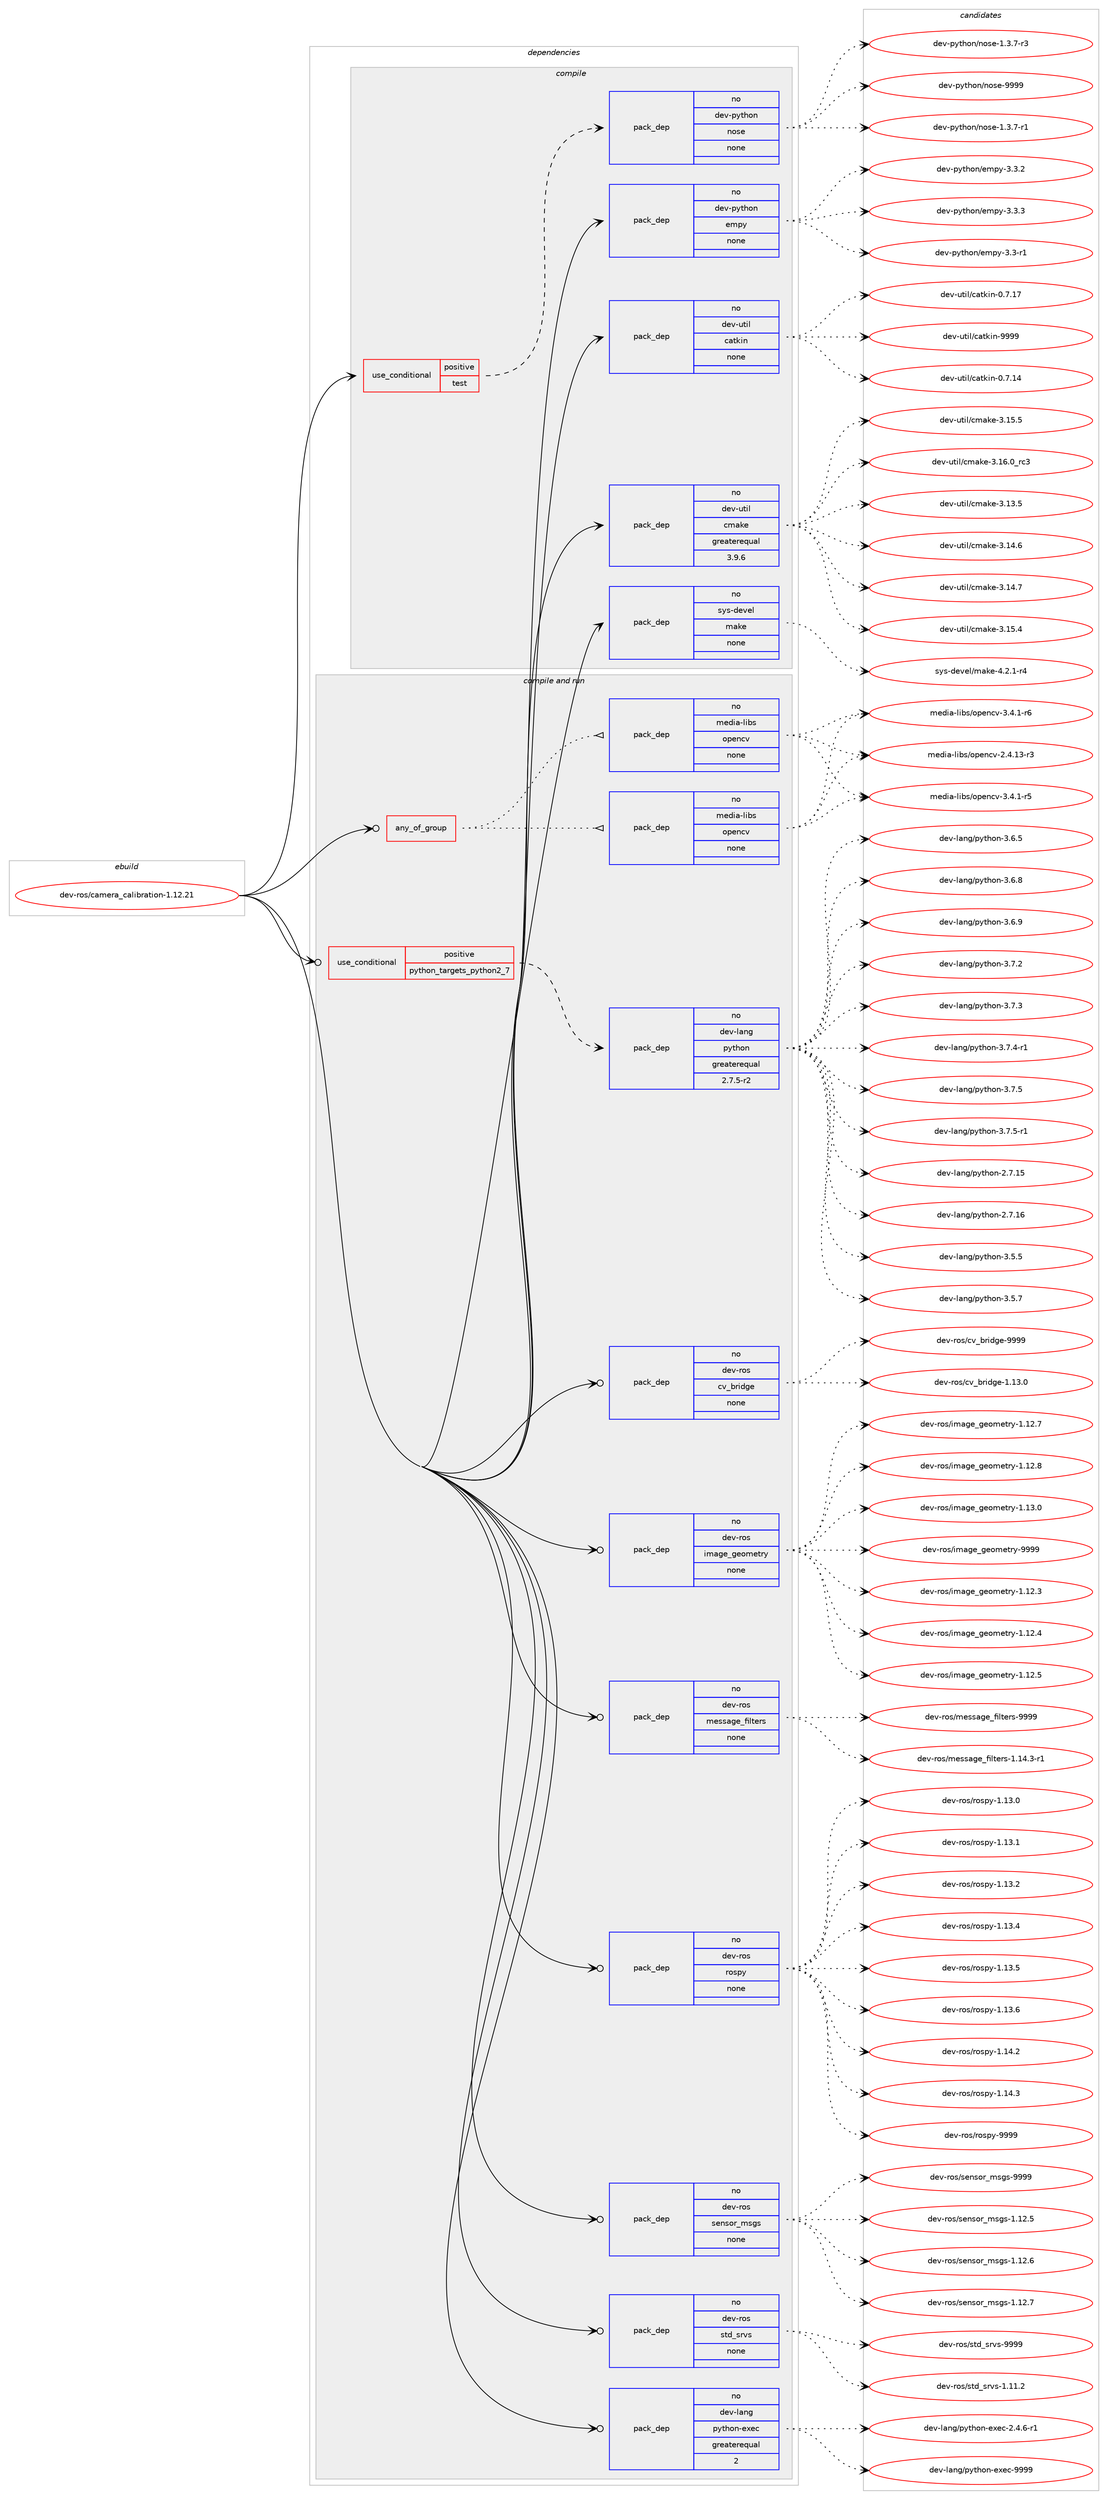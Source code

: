 digraph prolog {

# *************
# Graph options
# *************

newrank=true;
concentrate=true;
compound=true;
graph [rankdir=LR,fontname=Helvetica,fontsize=10,ranksep=1.5];#, ranksep=2.5, nodesep=0.2];
edge  [arrowhead=vee];
node  [fontname=Helvetica,fontsize=10];

# **********
# The ebuild
# **********

subgraph cluster_leftcol {
color=gray;
rank=same;
label=<<i>ebuild</i>>;
id [label="dev-ros/camera_calibration-1.12.21", color=red, width=4, href="../dev-ros/camera_calibration-1.12.21.svg"];
}

# ****************
# The dependencies
# ****************

subgraph cluster_midcol {
color=gray;
label=<<i>dependencies</i>>;
subgraph cluster_compile {
fillcolor="#eeeeee";
style=filled;
label=<<i>compile</i>>;
subgraph cond152821 {
dependency649207 [label=<<TABLE BORDER="0" CELLBORDER="1" CELLSPACING="0" CELLPADDING="4"><TR><TD ROWSPAN="3" CELLPADDING="10">use_conditional</TD></TR><TR><TD>positive</TD></TR><TR><TD>test</TD></TR></TABLE>>, shape=none, color=red];
subgraph pack484484 {
dependency649208 [label=<<TABLE BORDER="0" CELLBORDER="1" CELLSPACING="0" CELLPADDING="4" WIDTH="220"><TR><TD ROWSPAN="6" CELLPADDING="30">pack_dep</TD></TR><TR><TD WIDTH="110">no</TD></TR><TR><TD>dev-python</TD></TR><TR><TD>nose</TD></TR><TR><TD>none</TD></TR><TR><TD></TD></TR></TABLE>>, shape=none, color=blue];
}
dependency649207:e -> dependency649208:w [weight=20,style="dashed",arrowhead="vee"];
}
id:e -> dependency649207:w [weight=20,style="solid",arrowhead="vee"];
subgraph pack484485 {
dependency649209 [label=<<TABLE BORDER="0" CELLBORDER="1" CELLSPACING="0" CELLPADDING="4" WIDTH="220"><TR><TD ROWSPAN="6" CELLPADDING="30">pack_dep</TD></TR><TR><TD WIDTH="110">no</TD></TR><TR><TD>dev-python</TD></TR><TR><TD>empy</TD></TR><TR><TD>none</TD></TR><TR><TD></TD></TR></TABLE>>, shape=none, color=blue];
}
id:e -> dependency649209:w [weight=20,style="solid",arrowhead="vee"];
subgraph pack484486 {
dependency649210 [label=<<TABLE BORDER="0" CELLBORDER="1" CELLSPACING="0" CELLPADDING="4" WIDTH="220"><TR><TD ROWSPAN="6" CELLPADDING="30">pack_dep</TD></TR><TR><TD WIDTH="110">no</TD></TR><TR><TD>dev-util</TD></TR><TR><TD>catkin</TD></TR><TR><TD>none</TD></TR><TR><TD></TD></TR></TABLE>>, shape=none, color=blue];
}
id:e -> dependency649210:w [weight=20,style="solid",arrowhead="vee"];
subgraph pack484487 {
dependency649211 [label=<<TABLE BORDER="0" CELLBORDER="1" CELLSPACING="0" CELLPADDING="4" WIDTH="220"><TR><TD ROWSPAN="6" CELLPADDING="30">pack_dep</TD></TR><TR><TD WIDTH="110">no</TD></TR><TR><TD>dev-util</TD></TR><TR><TD>cmake</TD></TR><TR><TD>greaterequal</TD></TR><TR><TD>3.9.6</TD></TR></TABLE>>, shape=none, color=blue];
}
id:e -> dependency649211:w [weight=20,style="solid",arrowhead="vee"];
subgraph pack484488 {
dependency649212 [label=<<TABLE BORDER="0" CELLBORDER="1" CELLSPACING="0" CELLPADDING="4" WIDTH="220"><TR><TD ROWSPAN="6" CELLPADDING="30">pack_dep</TD></TR><TR><TD WIDTH="110">no</TD></TR><TR><TD>sys-devel</TD></TR><TR><TD>make</TD></TR><TR><TD>none</TD></TR><TR><TD></TD></TR></TABLE>>, shape=none, color=blue];
}
id:e -> dependency649212:w [weight=20,style="solid",arrowhead="vee"];
}
subgraph cluster_compileandrun {
fillcolor="#eeeeee";
style=filled;
label=<<i>compile and run</i>>;
subgraph any11524 {
dependency649213 [label=<<TABLE BORDER="0" CELLBORDER="1" CELLSPACING="0" CELLPADDING="4"><TR><TD CELLPADDING="10">any_of_group</TD></TR></TABLE>>, shape=none, color=red];subgraph pack484489 {
dependency649214 [label=<<TABLE BORDER="0" CELLBORDER="1" CELLSPACING="0" CELLPADDING="4" WIDTH="220"><TR><TD ROWSPAN="6" CELLPADDING="30">pack_dep</TD></TR><TR><TD WIDTH="110">no</TD></TR><TR><TD>media-libs</TD></TR><TR><TD>opencv</TD></TR><TR><TD>none</TD></TR><TR><TD></TD></TR></TABLE>>, shape=none, color=blue];
}
dependency649213:e -> dependency649214:w [weight=20,style="dotted",arrowhead="oinv"];
subgraph pack484490 {
dependency649215 [label=<<TABLE BORDER="0" CELLBORDER="1" CELLSPACING="0" CELLPADDING="4" WIDTH="220"><TR><TD ROWSPAN="6" CELLPADDING="30">pack_dep</TD></TR><TR><TD WIDTH="110">no</TD></TR><TR><TD>media-libs</TD></TR><TR><TD>opencv</TD></TR><TR><TD>none</TD></TR><TR><TD></TD></TR></TABLE>>, shape=none, color=blue];
}
dependency649213:e -> dependency649215:w [weight=20,style="dotted",arrowhead="oinv"];
}
id:e -> dependency649213:w [weight=20,style="solid",arrowhead="odotvee"];
subgraph cond152822 {
dependency649216 [label=<<TABLE BORDER="0" CELLBORDER="1" CELLSPACING="0" CELLPADDING="4"><TR><TD ROWSPAN="3" CELLPADDING="10">use_conditional</TD></TR><TR><TD>positive</TD></TR><TR><TD>python_targets_python2_7</TD></TR></TABLE>>, shape=none, color=red];
subgraph pack484491 {
dependency649217 [label=<<TABLE BORDER="0" CELLBORDER="1" CELLSPACING="0" CELLPADDING="4" WIDTH="220"><TR><TD ROWSPAN="6" CELLPADDING="30">pack_dep</TD></TR><TR><TD WIDTH="110">no</TD></TR><TR><TD>dev-lang</TD></TR><TR><TD>python</TD></TR><TR><TD>greaterequal</TD></TR><TR><TD>2.7.5-r2</TD></TR></TABLE>>, shape=none, color=blue];
}
dependency649216:e -> dependency649217:w [weight=20,style="dashed",arrowhead="vee"];
}
id:e -> dependency649216:w [weight=20,style="solid",arrowhead="odotvee"];
subgraph pack484492 {
dependency649218 [label=<<TABLE BORDER="0" CELLBORDER="1" CELLSPACING="0" CELLPADDING="4" WIDTH="220"><TR><TD ROWSPAN="6" CELLPADDING="30">pack_dep</TD></TR><TR><TD WIDTH="110">no</TD></TR><TR><TD>dev-lang</TD></TR><TR><TD>python-exec</TD></TR><TR><TD>greaterequal</TD></TR><TR><TD>2</TD></TR></TABLE>>, shape=none, color=blue];
}
id:e -> dependency649218:w [weight=20,style="solid",arrowhead="odotvee"];
subgraph pack484493 {
dependency649219 [label=<<TABLE BORDER="0" CELLBORDER="1" CELLSPACING="0" CELLPADDING="4" WIDTH="220"><TR><TD ROWSPAN="6" CELLPADDING="30">pack_dep</TD></TR><TR><TD WIDTH="110">no</TD></TR><TR><TD>dev-ros</TD></TR><TR><TD>cv_bridge</TD></TR><TR><TD>none</TD></TR><TR><TD></TD></TR></TABLE>>, shape=none, color=blue];
}
id:e -> dependency649219:w [weight=20,style="solid",arrowhead="odotvee"];
subgraph pack484494 {
dependency649220 [label=<<TABLE BORDER="0" CELLBORDER="1" CELLSPACING="0" CELLPADDING="4" WIDTH="220"><TR><TD ROWSPAN="6" CELLPADDING="30">pack_dep</TD></TR><TR><TD WIDTH="110">no</TD></TR><TR><TD>dev-ros</TD></TR><TR><TD>image_geometry</TD></TR><TR><TD>none</TD></TR><TR><TD></TD></TR></TABLE>>, shape=none, color=blue];
}
id:e -> dependency649220:w [weight=20,style="solid",arrowhead="odotvee"];
subgraph pack484495 {
dependency649221 [label=<<TABLE BORDER="0" CELLBORDER="1" CELLSPACING="0" CELLPADDING="4" WIDTH="220"><TR><TD ROWSPAN="6" CELLPADDING="30">pack_dep</TD></TR><TR><TD WIDTH="110">no</TD></TR><TR><TD>dev-ros</TD></TR><TR><TD>message_filters</TD></TR><TR><TD>none</TD></TR><TR><TD></TD></TR></TABLE>>, shape=none, color=blue];
}
id:e -> dependency649221:w [weight=20,style="solid",arrowhead="odotvee"];
subgraph pack484496 {
dependency649222 [label=<<TABLE BORDER="0" CELLBORDER="1" CELLSPACING="0" CELLPADDING="4" WIDTH="220"><TR><TD ROWSPAN="6" CELLPADDING="30">pack_dep</TD></TR><TR><TD WIDTH="110">no</TD></TR><TR><TD>dev-ros</TD></TR><TR><TD>rospy</TD></TR><TR><TD>none</TD></TR><TR><TD></TD></TR></TABLE>>, shape=none, color=blue];
}
id:e -> dependency649222:w [weight=20,style="solid",arrowhead="odotvee"];
subgraph pack484497 {
dependency649223 [label=<<TABLE BORDER="0" CELLBORDER="1" CELLSPACING="0" CELLPADDING="4" WIDTH="220"><TR><TD ROWSPAN="6" CELLPADDING="30">pack_dep</TD></TR><TR><TD WIDTH="110">no</TD></TR><TR><TD>dev-ros</TD></TR><TR><TD>sensor_msgs</TD></TR><TR><TD>none</TD></TR><TR><TD></TD></TR></TABLE>>, shape=none, color=blue];
}
id:e -> dependency649223:w [weight=20,style="solid",arrowhead="odotvee"];
subgraph pack484498 {
dependency649224 [label=<<TABLE BORDER="0" CELLBORDER="1" CELLSPACING="0" CELLPADDING="4" WIDTH="220"><TR><TD ROWSPAN="6" CELLPADDING="30">pack_dep</TD></TR><TR><TD WIDTH="110">no</TD></TR><TR><TD>dev-ros</TD></TR><TR><TD>std_srvs</TD></TR><TR><TD>none</TD></TR><TR><TD></TD></TR></TABLE>>, shape=none, color=blue];
}
id:e -> dependency649224:w [weight=20,style="solid",arrowhead="odotvee"];
}
subgraph cluster_run {
fillcolor="#eeeeee";
style=filled;
label=<<i>run</i>>;
}
}

# **************
# The candidates
# **************

subgraph cluster_choices {
rank=same;
color=gray;
label=<<i>candidates</i>>;

subgraph choice484484 {
color=black;
nodesep=1;
choice10010111845112121116104111110471101111151014549465146554511449 [label="dev-python/nose-1.3.7-r1", color=red, width=4,href="../dev-python/nose-1.3.7-r1.svg"];
choice10010111845112121116104111110471101111151014549465146554511451 [label="dev-python/nose-1.3.7-r3", color=red, width=4,href="../dev-python/nose-1.3.7-r3.svg"];
choice10010111845112121116104111110471101111151014557575757 [label="dev-python/nose-9999", color=red, width=4,href="../dev-python/nose-9999.svg"];
dependency649208:e -> choice10010111845112121116104111110471101111151014549465146554511449:w [style=dotted,weight="100"];
dependency649208:e -> choice10010111845112121116104111110471101111151014549465146554511451:w [style=dotted,weight="100"];
dependency649208:e -> choice10010111845112121116104111110471101111151014557575757:w [style=dotted,weight="100"];
}
subgraph choice484485 {
color=black;
nodesep=1;
choice1001011184511212111610411111047101109112121455146514511449 [label="dev-python/empy-3.3-r1", color=red, width=4,href="../dev-python/empy-3.3-r1.svg"];
choice1001011184511212111610411111047101109112121455146514650 [label="dev-python/empy-3.3.2", color=red, width=4,href="../dev-python/empy-3.3.2.svg"];
choice1001011184511212111610411111047101109112121455146514651 [label="dev-python/empy-3.3.3", color=red, width=4,href="../dev-python/empy-3.3.3.svg"];
dependency649209:e -> choice1001011184511212111610411111047101109112121455146514511449:w [style=dotted,weight="100"];
dependency649209:e -> choice1001011184511212111610411111047101109112121455146514650:w [style=dotted,weight="100"];
dependency649209:e -> choice1001011184511212111610411111047101109112121455146514651:w [style=dotted,weight="100"];
}
subgraph choice484486 {
color=black;
nodesep=1;
choice1001011184511711610510847999711610710511045484655464952 [label="dev-util/catkin-0.7.14", color=red, width=4,href="../dev-util/catkin-0.7.14.svg"];
choice1001011184511711610510847999711610710511045484655464955 [label="dev-util/catkin-0.7.17", color=red, width=4,href="../dev-util/catkin-0.7.17.svg"];
choice100101118451171161051084799971161071051104557575757 [label="dev-util/catkin-9999", color=red, width=4,href="../dev-util/catkin-9999.svg"];
dependency649210:e -> choice1001011184511711610510847999711610710511045484655464952:w [style=dotted,weight="100"];
dependency649210:e -> choice1001011184511711610510847999711610710511045484655464955:w [style=dotted,weight="100"];
dependency649210:e -> choice100101118451171161051084799971161071051104557575757:w [style=dotted,weight="100"];
}
subgraph choice484487 {
color=black;
nodesep=1;
choice1001011184511711610510847991099710710145514649514653 [label="dev-util/cmake-3.13.5", color=red, width=4,href="../dev-util/cmake-3.13.5.svg"];
choice1001011184511711610510847991099710710145514649524654 [label="dev-util/cmake-3.14.6", color=red, width=4,href="../dev-util/cmake-3.14.6.svg"];
choice1001011184511711610510847991099710710145514649524655 [label="dev-util/cmake-3.14.7", color=red, width=4,href="../dev-util/cmake-3.14.7.svg"];
choice1001011184511711610510847991099710710145514649534652 [label="dev-util/cmake-3.15.4", color=red, width=4,href="../dev-util/cmake-3.15.4.svg"];
choice1001011184511711610510847991099710710145514649534653 [label="dev-util/cmake-3.15.5", color=red, width=4,href="../dev-util/cmake-3.15.5.svg"];
choice1001011184511711610510847991099710710145514649544648951149951 [label="dev-util/cmake-3.16.0_rc3", color=red, width=4,href="../dev-util/cmake-3.16.0_rc3.svg"];
dependency649211:e -> choice1001011184511711610510847991099710710145514649514653:w [style=dotted,weight="100"];
dependency649211:e -> choice1001011184511711610510847991099710710145514649524654:w [style=dotted,weight="100"];
dependency649211:e -> choice1001011184511711610510847991099710710145514649524655:w [style=dotted,weight="100"];
dependency649211:e -> choice1001011184511711610510847991099710710145514649534652:w [style=dotted,weight="100"];
dependency649211:e -> choice1001011184511711610510847991099710710145514649534653:w [style=dotted,weight="100"];
dependency649211:e -> choice1001011184511711610510847991099710710145514649544648951149951:w [style=dotted,weight="100"];
}
subgraph choice484488 {
color=black;
nodesep=1;
choice1151211154510010111810110847109971071014552465046494511452 [label="sys-devel/make-4.2.1-r4", color=red, width=4,href="../sys-devel/make-4.2.1-r4.svg"];
dependency649212:e -> choice1151211154510010111810110847109971071014552465046494511452:w [style=dotted,weight="100"];
}
subgraph choice484489 {
color=black;
nodesep=1;
choice1091011001059745108105981154711111210111099118455046524649514511451 [label="media-libs/opencv-2.4.13-r3", color=red, width=4,href="../media-libs/opencv-2.4.13-r3.svg"];
choice10910110010597451081059811547111112101110991184551465246494511453 [label="media-libs/opencv-3.4.1-r5", color=red, width=4,href="../media-libs/opencv-3.4.1-r5.svg"];
choice10910110010597451081059811547111112101110991184551465246494511454 [label="media-libs/opencv-3.4.1-r6", color=red, width=4,href="../media-libs/opencv-3.4.1-r6.svg"];
dependency649214:e -> choice1091011001059745108105981154711111210111099118455046524649514511451:w [style=dotted,weight="100"];
dependency649214:e -> choice10910110010597451081059811547111112101110991184551465246494511453:w [style=dotted,weight="100"];
dependency649214:e -> choice10910110010597451081059811547111112101110991184551465246494511454:w [style=dotted,weight="100"];
}
subgraph choice484490 {
color=black;
nodesep=1;
choice1091011001059745108105981154711111210111099118455046524649514511451 [label="media-libs/opencv-2.4.13-r3", color=red, width=4,href="../media-libs/opencv-2.4.13-r3.svg"];
choice10910110010597451081059811547111112101110991184551465246494511453 [label="media-libs/opencv-3.4.1-r5", color=red, width=4,href="../media-libs/opencv-3.4.1-r5.svg"];
choice10910110010597451081059811547111112101110991184551465246494511454 [label="media-libs/opencv-3.4.1-r6", color=red, width=4,href="../media-libs/opencv-3.4.1-r6.svg"];
dependency649215:e -> choice1091011001059745108105981154711111210111099118455046524649514511451:w [style=dotted,weight="100"];
dependency649215:e -> choice10910110010597451081059811547111112101110991184551465246494511453:w [style=dotted,weight="100"];
dependency649215:e -> choice10910110010597451081059811547111112101110991184551465246494511454:w [style=dotted,weight="100"];
}
subgraph choice484491 {
color=black;
nodesep=1;
choice10010111845108971101034711212111610411111045504655464953 [label="dev-lang/python-2.7.15", color=red, width=4,href="../dev-lang/python-2.7.15.svg"];
choice10010111845108971101034711212111610411111045504655464954 [label="dev-lang/python-2.7.16", color=red, width=4,href="../dev-lang/python-2.7.16.svg"];
choice100101118451089711010347112121116104111110455146534653 [label="dev-lang/python-3.5.5", color=red, width=4,href="../dev-lang/python-3.5.5.svg"];
choice100101118451089711010347112121116104111110455146534655 [label="dev-lang/python-3.5.7", color=red, width=4,href="../dev-lang/python-3.5.7.svg"];
choice100101118451089711010347112121116104111110455146544653 [label="dev-lang/python-3.6.5", color=red, width=4,href="../dev-lang/python-3.6.5.svg"];
choice100101118451089711010347112121116104111110455146544656 [label="dev-lang/python-3.6.8", color=red, width=4,href="../dev-lang/python-3.6.8.svg"];
choice100101118451089711010347112121116104111110455146544657 [label="dev-lang/python-3.6.9", color=red, width=4,href="../dev-lang/python-3.6.9.svg"];
choice100101118451089711010347112121116104111110455146554650 [label="dev-lang/python-3.7.2", color=red, width=4,href="../dev-lang/python-3.7.2.svg"];
choice100101118451089711010347112121116104111110455146554651 [label="dev-lang/python-3.7.3", color=red, width=4,href="../dev-lang/python-3.7.3.svg"];
choice1001011184510897110103471121211161041111104551465546524511449 [label="dev-lang/python-3.7.4-r1", color=red, width=4,href="../dev-lang/python-3.7.4-r1.svg"];
choice100101118451089711010347112121116104111110455146554653 [label="dev-lang/python-3.7.5", color=red, width=4,href="../dev-lang/python-3.7.5.svg"];
choice1001011184510897110103471121211161041111104551465546534511449 [label="dev-lang/python-3.7.5-r1", color=red, width=4,href="../dev-lang/python-3.7.5-r1.svg"];
dependency649217:e -> choice10010111845108971101034711212111610411111045504655464953:w [style=dotted,weight="100"];
dependency649217:e -> choice10010111845108971101034711212111610411111045504655464954:w [style=dotted,weight="100"];
dependency649217:e -> choice100101118451089711010347112121116104111110455146534653:w [style=dotted,weight="100"];
dependency649217:e -> choice100101118451089711010347112121116104111110455146534655:w [style=dotted,weight="100"];
dependency649217:e -> choice100101118451089711010347112121116104111110455146544653:w [style=dotted,weight="100"];
dependency649217:e -> choice100101118451089711010347112121116104111110455146544656:w [style=dotted,weight="100"];
dependency649217:e -> choice100101118451089711010347112121116104111110455146544657:w [style=dotted,weight="100"];
dependency649217:e -> choice100101118451089711010347112121116104111110455146554650:w [style=dotted,weight="100"];
dependency649217:e -> choice100101118451089711010347112121116104111110455146554651:w [style=dotted,weight="100"];
dependency649217:e -> choice1001011184510897110103471121211161041111104551465546524511449:w [style=dotted,weight="100"];
dependency649217:e -> choice100101118451089711010347112121116104111110455146554653:w [style=dotted,weight="100"];
dependency649217:e -> choice1001011184510897110103471121211161041111104551465546534511449:w [style=dotted,weight="100"];
}
subgraph choice484492 {
color=black;
nodesep=1;
choice10010111845108971101034711212111610411111045101120101994550465246544511449 [label="dev-lang/python-exec-2.4.6-r1", color=red, width=4,href="../dev-lang/python-exec-2.4.6-r1.svg"];
choice10010111845108971101034711212111610411111045101120101994557575757 [label="dev-lang/python-exec-9999", color=red, width=4,href="../dev-lang/python-exec-9999.svg"];
dependency649218:e -> choice10010111845108971101034711212111610411111045101120101994550465246544511449:w [style=dotted,weight="100"];
dependency649218:e -> choice10010111845108971101034711212111610411111045101120101994557575757:w [style=dotted,weight="100"];
}
subgraph choice484493 {
color=black;
nodesep=1;
choice100101118451141111154799118959811410510010310145494649514648 [label="dev-ros/cv_bridge-1.13.0", color=red, width=4,href="../dev-ros/cv_bridge-1.13.0.svg"];
choice10010111845114111115479911895981141051001031014557575757 [label="dev-ros/cv_bridge-9999", color=red, width=4,href="../dev-ros/cv_bridge-9999.svg"];
dependency649219:e -> choice100101118451141111154799118959811410510010310145494649514648:w [style=dotted,weight="100"];
dependency649219:e -> choice10010111845114111115479911895981141051001031014557575757:w [style=dotted,weight="100"];
}
subgraph choice484494 {
color=black;
nodesep=1;
choice1001011184511411111547105109971031019510310111110910111611412145494649504651 [label="dev-ros/image_geometry-1.12.3", color=red, width=4,href="../dev-ros/image_geometry-1.12.3.svg"];
choice1001011184511411111547105109971031019510310111110910111611412145494649504652 [label="dev-ros/image_geometry-1.12.4", color=red, width=4,href="../dev-ros/image_geometry-1.12.4.svg"];
choice1001011184511411111547105109971031019510310111110910111611412145494649504653 [label="dev-ros/image_geometry-1.12.5", color=red, width=4,href="../dev-ros/image_geometry-1.12.5.svg"];
choice1001011184511411111547105109971031019510310111110910111611412145494649504655 [label="dev-ros/image_geometry-1.12.7", color=red, width=4,href="../dev-ros/image_geometry-1.12.7.svg"];
choice1001011184511411111547105109971031019510310111110910111611412145494649504656 [label="dev-ros/image_geometry-1.12.8", color=red, width=4,href="../dev-ros/image_geometry-1.12.8.svg"];
choice1001011184511411111547105109971031019510310111110910111611412145494649514648 [label="dev-ros/image_geometry-1.13.0", color=red, width=4,href="../dev-ros/image_geometry-1.13.0.svg"];
choice100101118451141111154710510997103101951031011111091011161141214557575757 [label="dev-ros/image_geometry-9999", color=red, width=4,href="../dev-ros/image_geometry-9999.svg"];
dependency649220:e -> choice1001011184511411111547105109971031019510310111110910111611412145494649504651:w [style=dotted,weight="100"];
dependency649220:e -> choice1001011184511411111547105109971031019510310111110910111611412145494649504652:w [style=dotted,weight="100"];
dependency649220:e -> choice1001011184511411111547105109971031019510310111110910111611412145494649504653:w [style=dotted,weight="100"];
dependency649220:e -> choice1001011184511411111547105109971031019510310111110910111611412145494649504655:w [style=dotted,weight="100"];
dependency649220:e -> choice1001011184511411111547105109971031019510310111110910111611412145494649504656:w [style=dotted,weight="100"];
dependency649220:e -> choice1001011184511411111547105109971031019510310111110910111611412145494649514648:w [style=dotted,weight="100"];
dependency649220:e -> choice100101118451141111154710510997103101951031011111091011161141214557575757:w [style=dotted,weight="100"];
}
subgraph choice484495 {
color=black;
nodesep=1;
choice10010111845114111115471091011151159710310195102105108116101114115454946495246514511449 [label="dev-ros/message_filters-1.14.3-r1", color=red, width=4,href="../dev-ros/message_filters-1.14.3-r1.svg"];
choice100101118451141111154710910111511597103101951021051081161011141154557575757 [label="dev-ros/message_filters-9999", color=red, width=4,href="../dev-ros/message_filters-9999.svg"];
dependency649221:e -> choice10010111845114111115471091011151159710310195102105108116101114115454946495246514511449:w [style=dotted,weight="100"];
dependency649221:e -> choice100101118451141111154710910111511597103101951021051081161011141154557575757:w [style=dotted,weight="100"];
}
subgraph choice484496 {
color=black;
nodesep=1;
choice100101118451141111154711411111511212145494649514648 [label="dev-ros/rospy-1.13.0", color=red, width=4,href="../dev-ros/rospy-1.13.0.svg"];
choice100101118451141111154711411111511212145494649514649 [label="dev-ros/rospy-1.13.1", color=red, width=4,href="../dev-ros/rospy-1.13.1.svg"];
choice100101118451141111154711411111511212145494649514650 [label="dev-ros/rospy-1.13.2", color=red, width=4,href="../dev-ros/rospy-1.13.2.svg"];
choice100101118451141111154711411111511212145494649514652 [label="dev-ros/rospy-1.13.4", color=red, width=4,href="../dev-ros/rospy-1.13.4.svg"];
choice100101118451141111154711411111511212145494649514653 [label="dev-ros/rospy-1.13.5", color=red, width=4,href="../dev-ros/rospy-1.13.5.svg"];
choice100101118451141111154711411111511212145494649514654 [label="dev-ros/rospy-1.13.6", color=red, width=4,href="../dev-ros/rospy-1.13.6.svg"];
choice100101118451141111154711411111511212145494649524650 [label="dev-ros/rospy-1.14.2", color=red, width=4,href="../dev-ros/rospy-1.14.2.svg"];
choice100101118451141111154711411111511212145494649524651 [label="dev-ros/rospy-1.14.3", color=red, width=4,href="../dev-ros/rospy-1.14.3.svg"];
choice10010111845114111115471141111151121214557575757 [label="dev-ros/rospy-9999", color=red, width=4,href="../dev-ros/rospy-9999.svg"];
dependency649222:e -> choice100101118451141111154711411111511212145494649514648:w [style=dotted,weight="100"];
dependency649222:e -> choice100101118451141111154711411111511212145494649514649:w [style=dotted,weight="100"];
dependency649222:e -> choice100101118451141111154711411111511212145494649514650:w [style=dotted,weight="100"];
dependency649222:e -> choice100101118451141111154711411111511212145494649514652:w [style=dotted,weight="100"];
dependency649222:e -> choice100101118451141111154711411111511212145494649514653:w [style=dotted,weight="100"];
dependency649222:e -> choice100101118451141111154711411111511212145494649514654:w [style=dotted,weight="100"];
dependency649222:e -> choice100101118451141111154711411111511212145494649524650:w [style=dotted,weight="100"];
dependency649222:e -> choice100101118451141111154711411111511212145494649524651:w [style=dotted,weight="100"];
dependency649222:e -> choice10010111845114111115471141111151121214557575757:w [style=dotted,weight="100"];
}
subgraph choice484497 {
color=black;
nodesep=1;
choice10010111845114111115471151011101151111149510911510311545494649504653 [label="dev-ros/sensor_msgs-1.12.5", color=red, width=4,href="../dev-ros/sensor_msgs-1.12.5.svg"];
choice10010111845114111115471151011101151111149510911510311545494649504654 [label="dev-ros/sensor_msgs-1.12.6", color=red, width=4,href="../dev-ros/sensor_msgs-1.12.6.svg"];
choice10010111845114111115471151011101151111149510911510311545494649504655 [label="dev-ros/sensor_msgs-1.12.7", color=red, width=4,href="../dev-ros/sensor_msgs-1.12.7.svg"];
choice1001011184511411111547115101110115111114951091151031154557575757 [label="dev-ros/sensor_msgs-9999", color=red, width=4,href="../dev-ros/sensor_msgs-9999.svg"];
dependency649223:e -> choice10010111845114111115471151011101151111149510911510311545494649504653:w [style=dotted,weight="100"];
dependency649223:e -> choice10010111845114111115471151011101151111149510911510311545494649504654:w [style=dotted,weight="100"];
dependency649223:e -> choice10010111845114111115471151011101151111149510911510311545494649504655:w [style=dotted,weight="100"];
dependency649223:e -> choice1001011184511411111547115101110115111114951091151031154557575757:w [style=dotted,weight="100"];
}
subgraph choice484498 {
color=black;
nodesep=1;
choice10010111845114111115471151161009511511411811545494649494650 [label="dev-ros/std_srvs-1.11.2", color=red, width=4,href="../dev-ros/std_srvs-1.11.2.svg"];
choice1001011184511411111547115116100951151141181154557575757 [label="dev-ros/std_srvs-9999", color=red, width=4,href="../dev-ros/std_srvs-9999.svg"];
dependency649224:e -> choice10010111845114111115471151161009511511411811545494649494650:w [style=dotted,weight="100"];
dependency649224:e -> choice1001011184511411111547115116100951151141181154557575757:w [style=dotted,weight="100"];
}
}

}
